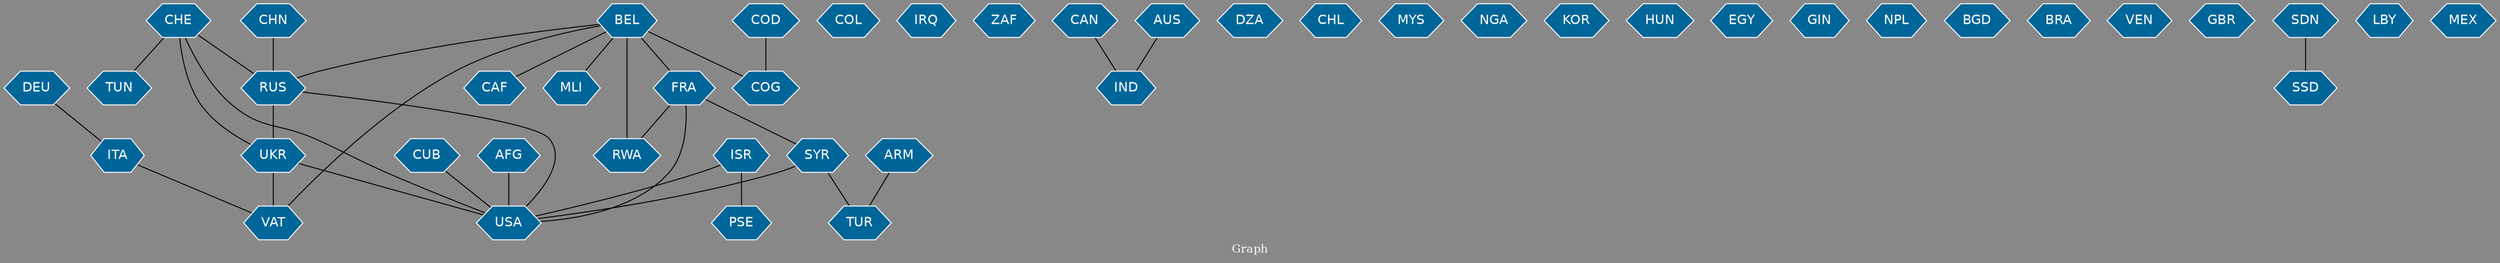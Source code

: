 // Countries together in item graph
graph {
	graph [bgcolor="#888888" fontcolor=white fontsize=12 label="Graph" outputorder=edgesfirst overlap=prism]
	node [color=white fillcolor="#006699" fontcolor=white fontname=Helvetica shape=hexagon style=filled]
	edge [arrowhead=open color=black fontcolor=white fontname=Courier fontsize=12]
		UKR [label=UKR]
		USA [label=USA]
		RUS [label=RUS]
		ITA [label=ITA]
		COL [label=COL]
		CHE [label=CHE]
		ISR [label=ISR]
		PSE [label=PSE]
		IRQ [label=IRQ]
		ZAF [label=ZAF]
		BEL [label=BEL]
		RWA [label=RWA]
		IND [label=IND]
		CAN [label=CAN]
		VAT [label=VAT]
		DZA [label=DZA]
		CHL [label=CHL]
		CHN [label=CHN]
		MYS [label=MYS]
		CUB [label=CUB]
		TUN [label=TUN]
		DEU [label=DEU]
		NGA [label=NGA]
		SYR [label=SYR]
		FRA [label=FRA]
		AFG [label=AFG]
		KOR [label=KOR]
		CAF [label=CAF]
		HUN [label=HUN]
		TUR [label=TUR]
		EGY [label=EGY]
		GIN [label=GIN]
		COG [label=COG]
		NPL [label=NPL]
		BGD [label=BGD]
		ARM [label=ARM]
		AUS [label=AUS]
		BRA [label=BRA]
		VEN [label=VEN]
		COD [label=COD]
		GBR [label=GBR]
		SSD [label=SSD]
		SDN [label=SDN]
		MLI [label=MLI]
		LBY [label=LBY]
		MEX [label=MEX]
			FRA -- USA [weight=1]
			SYR -- USA [weight=1]
			ISR -- PSE [weight=3]
			BEL -- MLI [weight=1]
			BEL -- RWA [weight=3]
			BEL -- VAT [weight=1]
			CHE -- RUS [weight=2]
			CHE -- TUN [weight=1]
			BEL -- CAF [weight=1]
			AUS -- IND [weight=1]
			DEU -- ITA [weight=1]
			ARM -- TUR [weight=1]
			SYR -- TUR [weight=1]
			CUB -- USA [weight=1]
			SDN -- SSD [weight=2]
			BEL -- COG [weight=2]
			ITA -- VAT [weight=1]
			FRA -- SYR [weight=3]
			CHE -- USA [weight=1]
			CHN -- RUS [weight=2]
			RUS -- USA [weight=8]
			CHE -- UKR [weight=7]
			UKR -- USA [weight=10]
			RUS -- UKR [weight=52]
			BEL -- RUS [weight=3]
			BEL -- FRA [weight=3]
			UKR -- VAT [weight=2]
			ISR -- USA [weight=2]
			CAN -- IND [weight=1]
			COD -- COG [weight=1]
			FRA -- RWA [weight=1]
			AFG -- USA [weight=3]
}